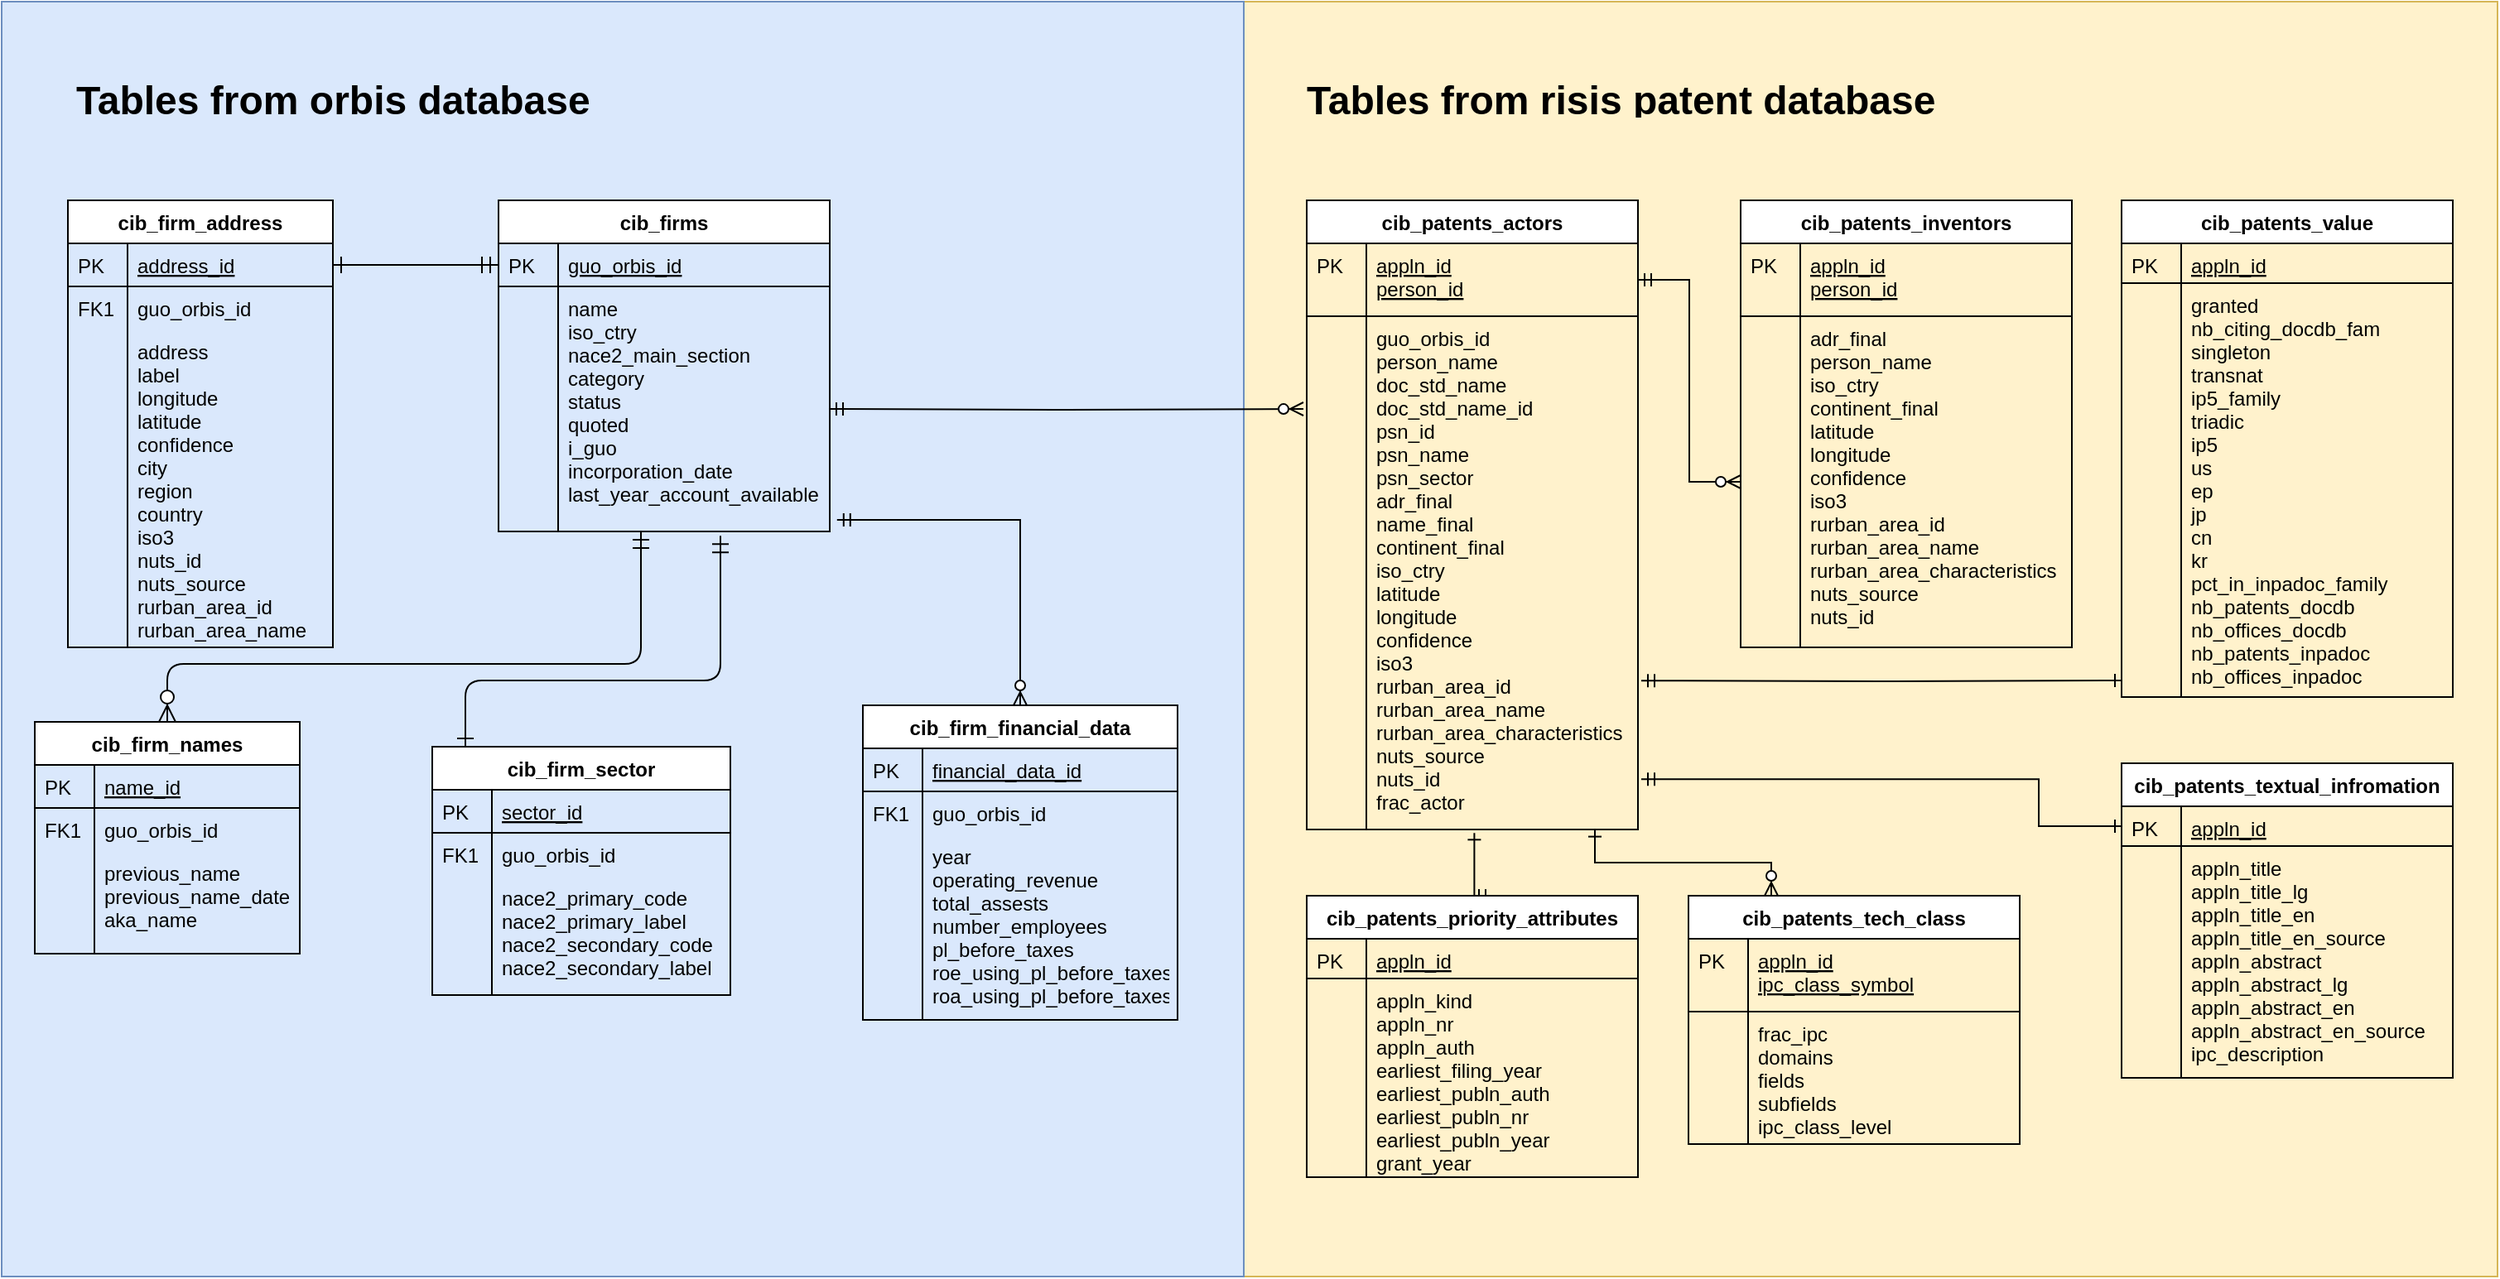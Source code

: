 <mxfile version="12.6.5" type="device"><diagram id="C5RBs43oDa-KdzZeNtuy" name="Page-1"><mxGraphModel dx="1564" dy="2265" grid="1" gridSize="10" guides="1" tooltips="1" connect="1" arrows="1" fold="1" page="1" pageScale="1" pageWidth="827" pageHeight="1169" math="0" shadow="0"><root><mxCell id="WIyWlLk6GJQsqaUBKTNV-0"/><mxCell id="WIyWlLk6GJQsqaUBKTNV-1" parent="WIyWlLk6GJQsqaUBKTNV-0"/><mxCell id="prAbx-u06ErsdP_nJYlg-52" value="" style="whiteSpace=wrap;html=1;fillColor=#fff2cc;strokeColor=#d6b656;" parent="WIyWlLk6GJQsqaUBKTNV-1" vertex="1"><mxGeometry x="830" y="-990" width="757" height="770" as="geometry"/></mxCell><mxCell id="prAbx-u06ErsdP_nJYlg-45" value="" style="whiteSpace=wrap;html=1;fillColor=#dae8fc;strokeColor=#6c8ebf;" parent="WIyWlLk6GJQsqaUBKTNV-1" vertex="1"><mxGeometry x="80" y="-990" width="750" height="770" as="geometry"/></mxCell><mxCell id="zkfFHV4jXpPFQw0GAbJ--51" value="cib_firms" style="swimlane;fontStyle=1;childLayout=stackLayout;horizontal=1;startSize=26;horizontalStack=0;resizeParent=1;resizeLast=0;collapsible=1;marginBottom=0;rounded=0;shadow=0;strokeWidth=1;" parent="WIyWlLk6GJQsqaUBKTNV-1" vertex="1"><mxGeometry x="380" y="-870" width="200" height="200" as="geometry"><mxRectangle x="20" y="80" width="160" height="26" as="alternateBounds"/></mxGeometry></mxCell><mxCell id="zkfFHV4jXpPFQw0GAbJ--52" value="guo_orbis_id" style="shape=partialRectangle;top=0;left=0;right=0;bottom=1;align=left;verticalAlign=top;fillColor=none;spacingLeft=40;spacingRight=4;overflow=hidden;rotatable=0;points=[[0,0.5],[1,0.5]];portConstraint=eastwest;dropTarget=0;rounded=0;shadow=0;strokeWidth=1;fontStyle=4" parent="zkfFHV4jXpPFQw0GAbJ--51" vertex="1"><mxGeometry y="26" width="200" height="26" as="geometry"/></mxCell><mxCell id="zkfFHV4jXpPFQw0GAbJ--53" value="PK" style="shape=partialRectangle;top=0;left=0;bottom=0;fillColor=none;align=left;verticalAlign=top;spacingLeft=4;spacingRight=4;overflow=hidden;rotatable=0;points=[];portConstraint=eastwest;part=1;" parent="zkfFHV4jXpPFQw0GAbJ--52" vertex="1" connectable="0"><mxGeometry width="36" height="26" as="geometry"/></mxCell><mxCell id="zkfFHV4jXpPFQw0GAbJ--54" value="name&#10;iso_ctry&#10;nace2_main_section&#10;category&#10;status&#10;quoted&#10;i_guo&#10;incorporation_date&#10;last_year_account_available&#10;" style="shape=partialRectangle;top=0;left=0;right=0;bottom=0;align=left;verticalAlign=top;fillColor=none;spacingLeft=40;spacingRight=4;overflow=hidden;rotatable=0;points=[[0,0.5],[1,0.5]];portConstraint=eastwest;dropTarget=0;rounded=0;shadow=0;strokeWidth=1;" parent="zkfFHV4jXpPFQw0GAbJ--51" vertex="1"><mxGeometry y="52" width="200" height="148" as="geometry"/></mxCell><mxCell id="zkfFHV4jXpPFQw0GAbJ--55" value="" style="shape=partialRectangle;top=0;left=0;bottom=0;fillColor=none;align=left;verticalAlign=top;spacingLeft=4;spacingRight=4;overflow=hidden;rotatable=0;points=[];portConstraint=eastwest;part=1;" parent="zkfFHV4jXpPFQw0GAbJ--54" vertex="1" connectable="0"><mxGeometry width="36" height="148" as="geometry"/></mxCell><mxCell id="zkfFHV4jXpPFQw0GAbJ--56" value="cib_firm_address" style="swimlane;fontStyle=1;childLayout=stackLayout;horizontal=1;startSize=26;horizontalStack=0;resizeParent=1;resizeLast=0;collapsible=1;marginBottom=0;rounded=0;shadow=0;strokeWidth=1;" parent="WIyWlLk6GJQsqaUBKTNV-1" vertex="1"><mxGeometry x="120" y="-870" width="160" height="270" as="geometry"><mxRectangle x="260" y="80" width="160" height="26" as="alternateBounds"/></mxGeometry></mxCell><mxCell id="zkfFHV4jXpPFQw0GAbJ--57" value="address_id" style="shape=partialRectangle;top=0;left=0;right=0;bottom=1;align=left;verticalAlign=top;fillColor=none;spacingLeft=40;spacingRight=4;overflow=hidden;rotatable=0;points=[[0,0.5],[1,0.5]];portConstraint=eastwest;dropTarget=0;rounded=0;shadow=0;strokeWidth=1;fontStyle=4" parent="zkfFHV4jXpPFQw0GAbJ--56" vertex="1"><mxGeometry y="26" width="160" height="26" as="geometry"/></mxCell><mxCell id="zkfFHV4jXpPFQw0GAbJ--58" value="PK" style="shape=partialRectangle;top=0;left=0;bottom=0;fillColor=none;align=left;verticalAlign=top;spacingLeft=4;spacingRight=4;overflow=hidden;rotatable=0;points=[];portConstraint=eastwest;part=1;" parent="zkfFHV4jXpPFQw0GAbJ--57" vertex="1" connectable="0"><mxGeometry width="36" height="26" as="geometry"/></mxCell><mxCell id="zkfFHV4jXpPFQw0GAbJ--59" value="guo_orbis_id" style="shape=partialRectangle;top=0;left=0;right=0;bottom=0;align=left;verticalAlign=top;fillColor=none;spacingLeft=40;spacingRight=4;overflow=hidden;rotatable=0;points=[[0,0.5],[1,0.5]];portConstraint=eastwest;dropTarget=0;rounded=0;shadow=0;strokeWidth=1;" parent="zkfFHV4jXpPFQw0GAbJ--56" vertex="1"><mxGeometry y="52" width="160" height="26" as="geometry"/></mxCell><mxCell id="zkfFHV4jXpPFQw0GAbJ--60" value="FK1" style="shape=partialRectangle;top=0;left=0;bottom=0;fillColor=none;align=left;verticalAlign=top;spacingLeft=4;spacingRight=4;overflow=hidden;rotatable=0;points=[];portConstraint=eastwest;part=1;" parent="zkfFHV4jXpPFQw0GAbJ--59" vertex="1" connectable="0"><mxGeometry width="36" height="26" as="geometry"/></mxCell><mxCell id="zkfFHV4jXpPFQw0GAbJ--61" value="address&#10;label&#10;longitude&#10;latitude&#10;confidence&#10;city&#10;region&#10;country&#10;iso3&#10;nuts_id&#10;nuts_source&#10;rurban_area_id&#10;rurban_area_name&#10;" style="shape=partialRectangle;top=0;left=0;right=0;bottom=0;align=left;verticalAlign=top;fillColor=none;spacingLeft=40;spacingRight=4;overflow=hidden;rotatable=0;points=[[0,0.5],[1,0.5]];portConstraint=eastwest;dropTarget=0;rounded=0;shadow=0;strokeWidth=1;" parent="zkfFHV4jXpPFQw0GAbJ--56" vertex="1"><mxGeometry y="78" width="160" height="192" as="geometry"/></mxCell><mxCell id="zkfFHV4jXpPFQw0GAbJ--62" value="" style="shape=partialRectangle;top=0;left=0;bottom=0;fillColor=none;align=left;verticalAlign=top;spacingLeft=4;spacingRight=4;overflow=hidden;rotatable=0;points=[];portConstraint=eastwest;part=1;" parent="zkfFHV4jXpPFQw0GAbJ--61" vertex="1" connectable="0"><mxGeometry width="36" height="192" as="geometry"/></mxCell><mxCell id="zkfFHV4jXpPFQw0GAbJ--63" value="" style="edgeStyle=orthogonalEdgeStyle;endArrow=ERone;startArrow=ERmandOne;shadow=0;strokeWidth=1;endSize=8;startSize=8;endFill=0;" parent="WIyWlLk6GJQsqaUBKTNV-1" source="zkfFHV4jXpPFQw0GAbJ--52" target="zkfFHV4jXpPFQw0GAbJ--57" edge="1"><mxGeometry width="100" height="100" relative="1" as="geometry"><mxPoint x="390" y="-490" as="sourcePoint"/><mxPoint x="490" y="-590" as="targetPoint"/></mxGeometry></mxCell><mxCell id="zkfFHV4jXpPFQw0GAbJ--64" value="cib_firm_names" style="swimlane;fontStyle=1;childLayout=stackLayout;horizontal=1;startSize=26;horizontalStack=0;resizeParent=1;resizeLast=0;collapsible=1;marginBottom=0;rounded=0;shadow=0;strokeWidth=1;" parent="WIyWlLk6GJQsqaUBKTNV-1" vertex="1"><mxGeometry x="100" y="-555" width="160" height="140" as="geometry"><mxRectangle x="260" y="270" width="160" height="26" as="alternateBounds"/></mxGeometry></mxCell><mxCell id="zkfFHV4jXpPFQw0GAbJ--65" value="name_id" style="shape=partialRectangle;top=0;left=0;right=0;bottom=1;align=left;verticalAlign=top;fillColor=none;spacingLeft=40;spacingRight=4;overflow=hidden;rotatable=0;points=[[0,0.5],[1,0.5]];portConstraint=eastwest;dropTarget=0;rounded=0;shadow=0;strokeWidth=1;fontStyle=4" parent="zkfFHV4jXpPFQw0GAbJ--64" vertex="1"><mxGeometry y="26" width="160" height="26" as="geometry"/></mxCell><mxCell id="zkfFHV4jXpPFQw0GAbJ--66" value="PK" style="shape=partialRectangle;top=0;left=0;bottom=0;fillColor=none;align=left;verticalAlign=top;spacingLeft=4;spacingRight=4;overflow=hidden;rotatable=0;points=[];portConstraint=eastwest;part=1;" parent="zkfFHV4jXpPFQw0GAbJ--65" vertex="1" connectable="0"><mxGeometry width="36" height="26" as="geometry"/></mxCell><mxCell id="zkfFHV4jXpPFQw0GAbJ--67" value="guo_orbis_id" style="shape=partialRectangle;top=0;left=0;right=0;bottom=0;align=left;verticalAlign=top;fillColor=none;spacingLeft=40;spacingRight=4;overflow=hidden;rotatable=0;points=[[0,0.5],[1,0.5]];portConstraint=eastwest;dropTarget=0;rounded=0;shadow=0;strokeWidth=1;" parent="zkfFHV4jXpPFQw0GAbJ--64" vertex="1"><mxGeometry y="52" width="160" height="26" as="geometry"/></mxCell><mxCell id="zkfFHV4jXpPFQw0GAbJ--68" value="FK1" style="shape=partialRectangle;top=0;left=0;bottom=0;fillColor=none;align=left;verticalAlign=top;spacingLeft=4;spacingRight=4;overflow=hidden;rotatable=0;points=[];portConstraint=eastwest;part=1;" parent="zkfFHV4jXpPFQw0GAbJ--67" vertex="1" connectable="0"><mxGeometry width="36" height="26" as="geometry"/></mxCell><mxCell id="zkfFHV4jXpPFQw0GAbJ--69" value="previous_name&#10;previous_name_date&#10;aka_name&#10;" style="shape=partialRectangle;top=0;left=0;right=0;bottom=0;align=left;verticalAlign=top;fillColor=none;spacingLeft=40;spacingRight=4;overflow=hidden;rotatable=0;points=[[0,0.5],[1,0.5]];portConstraint=eastwest;dropTarget=0;rounded=0;shadow=0;strokeWidth=1;" parent="zkfFHV4jXpPFQw0GAbJ--64" vertex="1"><mxGeometry y="78" width="160" height="62" as="geometry"/></mxCell><mxCell id="zkfFHV4jXpPFQw0GAbJ--70" value="" style="shape=partialRectangle;top=0;left=0;bottom=0;fillColor=none;align=left;verticalAlign=top;spacingLeft=4;spacingRight=4;overflow=hidden;rotatable=0;points=[];portConstraint=eastwest;part=1;" parent="zkfFHV4jXpPFQw0GAbJ--69" vertex="1" connectable="0"><mxGeometry width="36" height="62" as="geometry"/></mxCell><mxCell id="zkfFHV4jXpPFQw0GAbJ--71" value="" style="edgeStyle=orthogonalEdgeStyle;endArrow=ERzeroToMany;startArrow=ERmandOne;shadow=0;strokeWidth=1;endSize=8;startSize=8;exitX=0.43;exitY=1;exitDx=0;exitDy=0;exitPerimeter=0;" parent="WIyWlLk6GJQsqaUBKTNV-1" source="zkfFHV4jXpPFQw0GAbJ--54" target="zkfFHV4jXpPFQw0GAbJ--64" edge="1"><mxGeometry width="100" height="100" relative="1" as="geometry"><mxPoint x="490" y="-698" as="sourcePoint"/><mxPoint x="410" y="-711" as="targetPoint"/><Array as="points"><mxPoint x="466" y="-590"/><mxPoint x="180" y="-590"/></Array></mxGeometry></mxCell><mxCell id="prAbx-u06ErsdP_nJYlg-10" value="cib_firm_sector" style="swimlane;fontStyle=1;childLayout=stackLayout;horizontal=1;startSize=26;horizontalStack=0;resizeParent=1;resizeLast=0;collapsible=1;marginBottom=0;rounded=0;shadow=0;strokeWidth=1;" parent="WIyWlLk6GJQsqaUBKTNV-1" vertex="1"><mxGeometry x="340" y="-540" width="180" height="150" as="geometry"><mxRectangle x="260" y="270" width="160" height="26" as="alternateBounds"/></mxGeometry></mxCell><mxCell id="prAbx-u06ErsdP_nJYlg-11" value="sector_id" style="shape=partialRectangle;top=0;left=0;right=0;bottom=1;align=left;verticalAlign=top;fillColor=none;spacingLeft=40;spacingRight=4;overflow=hidden;rotatable=0;points=[[0,0.5],[1,0.5]];portConstraint=eastwest;dropTarget=0;rounded=0;shadow=0;strokeWidth=1;fontStyle=4" parent="prAbx-u06ErsdP_nJYlg-10" vertex="1"><mxGeometry y="26" width="180" height="26" as="geometry"/></mxCell><mxCell id="prAbx-u06ErsdP_nJYlg-12" value="PK" style="shape=partialRectangle;top=0;left=0;bottom=0;fillColor=none;align=left;verticalAlign=top;spacingLeft=4;spacingRight=4;overflow=hidden;rotatable=0;points=[];portConstraint=eastwest;part=1;" parent="prAbx-u06ErsdP_nJYlg-11" vertex="1" connectable="0"><mxGeometry width="36" height="26" as="geometry"/></mxCell><mxCell id="prAbx-u06ErsdP_nJYlg-13" value="guo_orbis_id" style="shape=partialRectangle;top=0;left=0;right=0;bottom=0;align=left;verticalAlign=top;fillColor=none;spacingLeft=40;spacingRight=4;overflow=hidden;rotatable=0;points=[[0,0.5],[1,0.5]];portConstraint=eastwest;dropTarget=0;rounded=0;shadow=0;strokeWidth=1;" parent="prAbx-u06ErsdP_nJYlg-10" vertex="1"><mxGeometry y="52" width="180" height="26" as="geometry"/></mxCell><mxCell id="prAbx-u06ErsdP_nJYlg-14" value="FK1" style="shape=partialRectangle;top=0;left=0;bottom=0;fillColor=none;align=left;verticalAlign=top;spacingLeft=4;spacingRight=4;overflow=hidden;rotatable=0;points=[];portConstraint=eastwest;part=1;" parent="prAbx-u06ErsdP_nJYlg-13" vertex="1" connectable="0"><mxGeometry width="36" height="26" as="geometry"/></mxCell><mxCell id="prAbx-u06ErsdP_nJYlg-15" value="nace2_primary_code&#10;nace2_primary_label&#10;nace2_secondary_code&#10;nace2_secondary_label&#10;" style="shape=partialRectangle;top=0;left=0;right=0;bottom=0;align=left;verticalAlign=top;fillColor=none;spacingLeft=40;spacingRight=4;overflow=hidden;rotatable=0;points=[[0,0.5],[1,0.5]];portConstraint=eastwest;dropTarget=0;rounded=0;shadow=0;strokeWidth=1;" parent="prAbx-u06ErsdP_nJYlg-10" vertex="1"><mxGeometry y="78" width="180" height="72" as="geometry"/></mxCell><mxCell id="prAbx-u06ErsdP_nJYlg-16" value="" style="shape=partialRectangle;top=0;left=0;bottom=0;fillColor=none;align=left;verticalAlign=top;spacingLeft=4;spacingRight=4;overflow=hidden;rotatable=0;points=[];portConstraint=eastwest;part=1;" parent="prAbx-u06ErsdP_nJYlg-15" vertex="1" connectable="0"><mxGeometry width="36" height="72" as="geometry"/></mxCell><mxCell id="prAbx-u06ErsdP_nJYlg-25" value="" style="edgeStyle=orthogonalEdgeStyle;endArrow=ERone;startArrow=ERmandOne;shadow=0;strokeWidth=1;endSize=8;startSize=8;exitX=0.67;exitY=1.018;exitDx=0;exitDy=0;exitPerimeter=0;endFill=0;" parent="WIyWlLk6GJQsqaUBKTNV-1" source="zkfFHV4jXpPFQw0GAbJ--54" target="prAbx-u06ErsdP_nJYlg-10" edge="1"><mxGeometry width="100" height="100" relative="1" as="geometry"><mxPoint x="406" y="-660" as="sourcePoint"/><mxPoint x="320" y="-570" as="targetPoint"/><Array as="points"><mxPoint x="514" y="-580"/><mxPoint x="360" y="-580"/></Array></mxGeometry></mxCell><mxCell id="prAbx-u06ErsdP_nJYlg-44" value="" style="edgeStyle=orthogonalEdgeStyle;rounded=0;orthogonalLoop=1;jettySize=auto;html=1;endArrow=ERmandOne;endFill=0;startArrow=ERzeroToMany;startFill=1;entryX=1.022;entryY=0.953;entryDx=0;entryDy=0;entryPerimeter=0;" parent="WIyWlLk6GJQsqaUBKTNV-1" source="prAbx-u06ErsdP_nJYlg-26" target="zkfFHV4jXpPFQw0GAbJ--54" edge="1"><mxGeometry relative="1" as="geometry"><mxPoint x="690" y="-645" as="targetPoint"/></mxGeometry></mxCell><mxCell id="prAbx-u06ErsdP_nJYlg-26" value="cib_firm_financial_data" style="swimlane;fontStyle=1;childLayout=stackLayout;horizontal=1;startSize=26;horizontalStack=0;resizeParent=1;resizeLast=0;collapsible=1;marginBottom=0;rounded=0;shadow=0;strokeWidth=1;" parent="WIyWlLk6GJQsqaUBKTNV-1" vertex="1"><mxGeometry x="600" y="-565" width="190" height="190" as="geometry"><mxRectangle x="260" y="270" width="160" height="26" as="alternateBounds"/></mxGeometry></mxCell><mxCell id="prAbx-u06ErsdP_nJYlg-27" value="financial_data_id" style="shape=partialRectangle;top=0;left=0;right=0;bottom=1;align=left;verticalAlign=top;fillColor=none;spacingLeft=40;spacingRight=4;overflow=hidden;rotatable=0;points=[[0,0.5],[1,0.5]];portConstraint=eastwest;dropTarget=0;rounded=0;shadow=0;strokeWidth=1;fontStyle=4" parent="prAbx-u06ErsdP_nJYlg-26" vertex="1"><mxGeometry y="26" width="190" height="26" as="geometry"/></mxCell><mxCell id="prAbx-u06ErsdP_nJYlg-28" value="PK" style="shape=partialRectangle;top=0;left=0;bottom=0;fillColor=none;align=left;verticalAlign=top;spacingLeft=4;spacingRight=4;overflow=hidden;rotatable=0;points=[];portConstraint=eastwest;part=1;" parent="prAbx-u06ErsdP_nJYlg-27" vertex="1" connectable="0"><mxGeometry width="36" height="26" as="geometry"/></mxCell><mxCell id="prAbx-u06ErsdP_nJYlg-29" value="guo_orbis_id" style="shape=partialRectangle;top=0;left=0;right=0;bottom=0;align=left;verticalAlign=top;fillColor=none;spacingLeft=40;spacingRight=4;overflow=hidden;rotatable=0;points=[[0,0.5],[1,0.5]];portConstraint=eastwest;dropTarget=0;rounded=0;shadow=0;strokeWidth=1;" parent="prAbx-u06ErsdP_nJYlg-26" vertex="1"><mxGeometry y="52" width="190" height="26" as="geometry"/></mxCell><mxCell id="prAbx-u06ErsdP_nJYlg-30" value="FK1" style="shape=partialRectangle;top=0;left=0;bottom=0;fillColor=none;align=left;verticalAlign=top;spacingLeft=4;spacingRight=4;overflow=hidden;rotatable=0;points=[];portConstraint=eastwest;part=1;" parent="prAbx-u06ErsdP_nJYlg-29" vertex="1" connectable="0"><mxGeometry width="36" height="26" as="geometry"/></mxCell><mxCell id="prAbx-u06ErsdP_nJYlg-31" value="year&#10;operating_revenue&#10;total_assests&#10;number_employees&#10;pl_before_taxes&#10;roe_using_pl_before_taxes&#10;roa_using_pl_before_taxes" style="shape=partialRectangle;top=0;left=0;right=0;bottom=0;align=left;verticalAlign=top;fillColor=none;spacingLeft=40;spacingRight=4;overflow=hidden;rotatable=0;points=[[0,0.5],[1,0.5]];portConstraint=eastwest;dropTarget=0;rounded=0;shadow=0;strokeWidth=1;" parent="prAbx-u06ErsdP_nJYlg-26" vertex="1"><mxGeometry y="78" width="190" height="112" as="geometry"/></mxCell><mxCell id="prAbx-u06ErsdP_nJYlg-32" value="" style="shape=partialRectangle;top=0;left=0;bottom=0;fillColor=none;align=left;verticalAlign=top;spacingLeft=4;spacingRight=4;overflow=hidden;rotatable=0;points=[];portConstraint=eastwest;part=1;" parent="prAbx-u06ErsdP_nJYlg-31" vertex="1" connectable="0"><mxGeometry width="36" height="112" as="geometry"/></mxCell><mxCell id="prAbx-u06ErsdP_nJYlg-46" value="&lt;h1&gt;Tables from orbis database&lt;/h1&gt;" style="text;html=1;strokeColor=none;fillColor=none;spacing=5;spacingTop=-20;whiteSpace=wrap;overflow=hidden;rounded=0;" parent="WIyWlLk6GJQsqaUBKTNV-1" vertex="1"><mxGeometry x="120" y="-950" width="347" height="30" as="geometry"/></mxCell><mxCell id="prAbx-u06ErsdP_nJYlg-47" value="cib_patents_actors" style="swimlane;fontStyle=1;childLayout=stackLayout;horizontal=1;startSize=26;horizontalStack=0;resizeParent=1;resizeLast=0;collapsible=1;marginBottom=0;rounded=0;shadow=0;strokeWidth=1;" parent="WIyWlLk6GJQsqaUBKTNV-1" vertex="1"><mxGeometry x="868" y="-870" width="200" height="380" as="geometry"><mxRectangle x="20" y="80" width="160" height="26" as="alternateBounds"/></mxGeometry></mxCell><mxCell id="prAbx-u06ErsdP_nJYlg-48" value="appln_id&#10;person_id&#10;" style="shape=partialRectangle;top=0;left=0;right=0;bottom=1;align=left;verticalAlign=top;fillColor=none;spacingLeft=40;spacingRight=4;overflow=hidden;rotatable=0;points=[[0,0.5],[1,0.5]];portConstraint=eastwest;dropTarget=0;rounded=0;shadow=0;strokeWidth=1;fontStyle=4" parent="prAbx-u06ErsdP_nJYlg-47" vertex="1"><mxGeometry y="26" width="200" height="44" as="geometry"/></mxCell><mxCell id="prAbx-u06ErsdP_nJYlg-49" value="PK" style="shape=partialRectangle;top=0;left=0;bottom=0;fillColor=none;align=left;verticalAlign=top;spacingLeft=4;spacingRight=4;overflow=hidden;rotatable=0;points=[];portConstraint=eastwest;part=1;" parent="prAbx-u06ErsdP_nJYlg-48" vertex="1" connectable="0"><mxGeometry width="36" height="44" as="geometry"/></mxCell><mxCell id="prAbx-u06ErsdP_nJYlg-50" value="guo_orbis_id&#10;person_name&#10;doc_std_name&#10;doc_std_name_id&#10;psn_id&#10;psn_name&#10;psn_sector&#10;adr_final&#10;name_final&#10;continent_final&#10;iso_ctry&#10;latitude&#10;longitude&#10;confidence&#10;iso3&#10;rurban_area_id&#10;rurban_area_name&#10;rurban_area_characteristics&#10;nuts_source&#10;nuts_id&#10;frac_actor&#10;" style="shape=partialRectangle;top=0;left=0;right=0;bottom=0;align=left;verticalAlign=top;fillColor=none;spacingLeft=40;spacingRight=4;overflow=hidden;rotatable=0;points=[[0,0.5],[1,0.5]];portConstraint=eastwest;dropTarget=0;rounded=0;shadow=0;strokeWidth=1;" parent="prAbx-u06ErsdP_nJYlg-47" vertex="1"><mxGeometry y="70" width="200" height="310" as="geometry"/></mxCell><mxCell id="prAbx-u06ErsdP_nJYlg-51" value="" style="shape=partialRectangle;top=0;left=0;bottom=0;fillColor=none;align=left;verticalAlign=top;spacingLeft=4;spacingRight=4;overflow=hidden;rotatable=0;points=[];portConstraint=eastwest;part=1;" parent="prAbx-u06ErsdP_nJYlg-50" vertex="1" connectable="0"><mxGeometry width="36" height="310" as="geometry"/></mxCell><mxCell id="prAbx-u06ErsdP_nJYlg-53" value="&lt;h1&gt;Tables from risis patent database&lt;/h1&gt;" style="text;html=1;strokeColor=none;fillColor=none;spacing=5;spacingTop=-20;whiteSpace=wrap;overflow=hidden;rounded=0;" parent="WIyWlLk6GJQsqaUBKTNV-1" vertex="1"><mxGeometry x="863" y="-950" width="432" height="30" as="geometry"/></mxCell><mxCell id="prAbx-u06ErsdP_nJYlg-54" value="" style="edgeStyle=orthogonalEdgeStyle;rounded=0;orthogonalLoop=1;jettySize=auto;html=1;startArrow=ERzeroToMany;startFill=1;endArrow=ERmandOne;endFill=0;entryX=1;entryY=0.5;entryDx=0;entryDy=0;" parent="WIyWlLk6GJQsqaUBKTNV-1" target="zkfFHV4jXpPFQw0GAbJ--54" edge="1"><mxGeometry relative="1" as="geometry"><mxPoint x="866" y="-744" as="sourcePoint"/></mxGeometry></mxCell><mxCell id="prAbx-u06ErsdP_nJYlg-55" value="cib_patents_inventors" style="swimlane;fontStyle=1;childLayout=stackLayout;horizontal=1;startSize=26;horizontalStack=0;resizeParent=1;resizeLast=0;collapsible=1;marginBottom=0;rounded=0;shadow=0;strokeWidth=1;" parent="WIyWlLk6GJQsqaUBKTNV-1" vertex="1"><mxGeometry x="1130" y="-870" width="200" height="270" as="geometry"><mxRectangle x="20" y="80" width="160" height="26" as="alternateBounds"/></mxGeometry></mxCell><mxCell id="prAbx-u06ErsdP_nJYlg-56" value="appln_id&#10;person_id&#10;" style="shape=partialRectangle;top=0;left=0;right=0;bottom=1;align=left;verticalAlign=top;fillColor=none;spacingLeft=40;spacingRight=4;overflow=hidden;rotatable=0;points=[[0,0.5],[1,0.5]];portConstraint=eastwest;dropTarget=0;rounded=0;shadow=0;strokeWidth=1;fontStyle=4" parent="prAbx-u06ErsdP_nJYlg-55" vertex="1"><mxGeometry y="26" width="200" height="44" as="geometry"/></mxCell><mxCell id="prAbx-u06ErsdP_nJYlg-57" value="PK" style="shape=partialRectangle;top=0;left=0;bottom=0;fillColor=none;align=left;verticalAlign=top;spacingLeft=4;spacingRight=4;overflow=hidden;rotatable=0;points=[];portConstraint=eastwest;part=1;" parent="prAbx-u06ErsdP_nJYlg-56" vertex="1" connectable="0"><mxGeometry width="36" height="44" as="geometry"/></mxCell><mxCell id="prAbx-u06ErsdP_nJYlg-58" value="adr_final&#10;person_name&#10;iso_ctry&#10;continent_final&#10;latitude&#10;longitude&#10;confidence&#10;iso3&#10;rurban_area_id&#10;rurban_area_name&#10;rurban_area_characteristics&#10;nuts_source&#10;nuts_id&#10;" style="shape=partialRectangle;top=0;left=0;right=0;bottom=0;align=left;verticalAlign=top;fillColor=none;spacingLeft=40;spacingRight=4;overflow=hidden;rotatable=0;points=[[0,0.5],[1,0.5]];portConstraint=eastwest;dropTarget=0;rounded=0;shadow=0;strokeWidth=1;" parent="prAbx-u06ErsdP_nJYlg-55" vertex="1"><mxGeometry y="70" width="200" height="200" as="geometry"/></mxCell><mxCell id="prAbx-u06ErsdP_nJYlg-59" value="" style="shape=partialRectangle;top=0;left=0;bottom=0;fillColor=none;align=left;verticalAlign=top;spacingLeft=4;spacingRight=4;overflow=hidden;rotatable=0;points=[];portConstraint=eastwest;part=1;" parent="prAbx-u06ErsdP_nJYlg-58" vertex="1" connectable="0"><mxGeometry width="36" height="200" as="geometry"/></mxCell><mxCell id="prAbx-u06ErsdP_nJYlg-100" style="edgeStyle=orthogonalEdgeStyle;rounded=0;orthogonalLoop=1;jettySize=auto;html=1;exitX=0.5;exitY=0;exitDx=0;exitDy=0;entryX=0.506;entryY=1.007;entryDx=0;entryDy=0;entryPerimeter=0;startArrow=ERmandOne;startFill=0;endArrow=ERone;endFill=0;" parent="WIyWlLk6GJQsqaUBKTNV-1" source="prAbx-u06ErsdP_nJYlg-60" target="prAbx-u06ErsdP_nJYlg-50" edge="1"><mxGeometry relative="1" as="geometry"/></mxCell><mxCell id="prAbx-u06ErsdP_nJYlg-60" value="cib_patents_priority_attributes" style="swimlane;fontStyle=1;childLayout=stackLayout;horizontal=1;startSize=26;horizontalStack=0;resizeParent=1;resizeLast=0;collapsible=1;marginBottom=0;rounded=0;shadow=0;strokeWidth=1;" parent="WIyWlLk6GJQsqaUBKTNV-1" vertex="1"><mxGeometry x="868" y="-450" width="200" height="170" as="geometry"><mxRectangle x="20" y="80" width="160" height="26" as="alternateBounds"/></mxGeometry></mxCell><mxCell id="prAbx-u06ErsdP_nJYlg-61" value="appln_id&#10;" style="shape=partialRectangle;top=0;left=0;right=0;bottom=1;align=left;verticalAlign=top;fillColor=none;spacingLeft=40;spacingRight=4;overflow=hidden;rotatable=0;points=[[0,0.5],[1,0.5]];portConstraint=eastwest;dropTarget=0;rounded=0;shadow=0;strokeWidth=1;fontStyle=4" parent="prAbx-u06ErsdP_nJYlg-60" vertex="1"><mxGeometry y="26" width="200" height="24" as="geometry"/></mxCell><mxCell id="prAbx-u06ErsdP_nJYlg-62" value="PK" style="shape=partialRectangle;top=0;left=0;bottom=0;fillColor=none;align=left;verticalAlign=top;spacingLeft=4;spacingRight=4;overflow=hidden;rotatable=0;points=[];portConstraint=eastwest;part=1;" parent="prAbx-u06ErsdP_nJYlg-61" vertex="1" connectable="0"><mxGeometry width="36" height="24" as="geometry"/></mxCell><mxCell id="prAbx-u06ErsdP_nJYlg-63" value="appln_kind&#10;appln_nr&#10;appln_auth&#10;earliest_filing_year&#10;earliest_publn_auth&#10;earliest_publn_nr&#10;earliest_publn_year&#10;grant_year&#10;" style="shape=partialRectangle;top=0;left=0;right=0;bottom=0;align=left;verticalAlign=top;fillColor=none;spacingLeft=40;spacingRight=4;overflow=hidden;rotatable=0;points=[[0,0.5],[1,0.5]];portConstraint=eastwest;dropTarget=0;rounded=0;shadow=0;strokeWidth=1;" parent="prAbx-u06ErsdP_nJYlg-60" vertex="1"><mxGeometry y="50" width="200" height="120" as="geometry"/></mxCell><mxCell id="prAbx-u06ErsdP_nJYlg-64" value="" style="shape=partialRectangle;top=0;left=0;bottom=0;fillColor=none;align=left;verticalAlign=top;spacingLeft=4;spacingRight=4;overflow=hidden;rotatable=0;points=[];portConstraint=eastwest;part=1;" parent="prAbx-u06ErsdP_nJYlg-63" vertex="1" connectable="0"><mxGeometry width="36" height="120" as="geometry"/></mxCell><mxCell id="prAbx-u06ErsdP_nJYlg-67" value="" style="edgeStyle=orthogonalEdgeStyle;rounded=0;orthogonalLoop=1;jettySize=auto;html=1;startArrow=ERmandOne;startFill=0;endArrow=ERzeroToMany;endFill=1;" parent="WIyWlLk6GJQsqaUBKTNV-1" source="prAbx-u06ErsdP_nJYlg-48" target="prAbx-u06ErsdP_nJYlg-58" edge="1"><mxGeometry relative="1" as="geometry"/></mxCell><mxCell id="prAbx-u06ErsdP_nJYlg-68" value="cib_patents_textual_infromation" style="swimlane;fontStyle=1;childLayout=stackLayout;horizontal=1;startSize=26;horizontalStack=0;resizeParent=1;resizeLast=0;collapsible=1;marginBottom=0;rounded=0;shadow=0;strokeWidth=1;" parent="WIyWlLk6GJQsqaUBKTNV-1" vertex="1"><mxGeometry x="1360" y="-530" width="200" height="190" as="geometry"><mxRectangle x="20" y="80" width="160" height="26" as="alternateBounds"/></mxGeometry></mxCell><mxCell id="prAbx-u06ErsdP_nJYlg-69" value="appln_id&#10;" style="shape=partialRectangle;top=0;left=0;right=0;bottom=1;align=left;verticalAlign=top;fillColor=none;spacingLeft=40;spacingRight=4;overflow=hidden;rotatable=0;points=[[0,0.5],[1,0.5]];portConstraint=eastwest;dropTarget=0;rounded=0;shadow=0;strokeWidth=1;fontStyle=4" parent="prAbx-u06ErsdP_nJYlg-68" vertex="1"><mxGeometry y="26" width="200" height="24" as="geometry"/></mxCell><mxCell id="prAbx-u06ErsdP_nJYlg-70" value="PK" style="shape=partialRectangle;top=0;left=0;bottom=0;fillColor=none;align=left;verticalAlign=top;spacingLeft=4;spacingRight=4;overflow=hidden;rotatable=0;points=[];portConstraint=eastwest;part=1;" parent="prAbx-u06ErsdP_nJYlg-69" vertex="1" connectable="0"><mxGeometry width="36" height="24" as="geometry"/></mxCell><mxCell id="prAbx-u06ErsdP_nJYlg-71" value="appln_title&#10;appln_title_lg&#10;appln_title_en&#10;appln_title_en_source&#10;appln_abstract&#10;appln_abstract_lg&#10;appln_abstract_en&#10;appln_abstract_en_source&#10;ipc_description&#10;" style="shape=partialRectangle;top=0;left=0;right=0;bottom=0;align=left;verticalAlign=top;fillColor=none;spacingLeft=40;spacingRight=4;overflow=hidden;rotatable=0;points=[[0,0.5],[1,0.5]];portConstraint=eastwest;dropTarget=0;rounded=0;shadow=0;strokeWidth=1;" parent="prAbx-u06ErsdP_nJYlg-68" vertex="1"><mxGeometry y="50" width="200" height="140" as="geometry"/></mxCell><mxCell id="prAbx-u06ErsdP_nJYlg-72" value="" style="shape=partialRectangle;top=0;left=0;bottom=0;fillColor=none;align=left;verticalAlign=top;spacingLeft=4;spacingRight=4;overflow=hidden;rotatable=0;points=[];portConstraint=eastwest;part=1;" parent="prAbx-u06ErsdP_nJYlg-71" vertex="1" connectable="0"><mxGeometry width="36" height="140" as="geometry"/></mxCell><mxCell id="prAbx-u06ErsdP_nJYlg-73" value="cib_patents_value" style="swimlane;fontStyle=1;childLayout=stackLayout;horizontal=1;startSize=26;horizontalStack=0;resizeParent=1;resizeLast=0;collapsible=1;marginBottom=0;rounded=0;shadow=0;strokeWidth=1;" parent="WIyWlLk6GJQsqaUBKTNV-1" vertex="1"><mxGeometry x="1360" y="-870" width="200" height="300" as="geometry"><mxRectangle x="20" y="80" width="160" height="26" as="alternateBounds"/></mxGeometry></mxCell><mxCell id="prAbx-u06ErsdP_nJYlg-74" value="appln_id" style="shape=partialRectangle;top=0;left=0;right=0;bottom=1;align=left;verticalAlign=top;fillColor=none;spacingLeft=40;spacingRight=4;overflow=hidden;rotatable=0;points=[[0,0.5],[1,0.5]];portConstraint=eastwest;dropTarget=0;rounded=0;shadow=0;strokeWidth=1;fontStyle=4" parent="prAbx-u06ErsdP_nJYlg-73" vertex="1"><mxGeometry y="26" width="200" height="24" as="geometry"/></mxCell><mxCell id="prAbx-u06ErsdP_nJYlg-75" value="PK" style="shape=partialRectangle;top=0;left=0;bottom=0;fillColor=none;align=left;verticalAlign=top;spacingLeft=4;spacingRight=4;overflow=hidden;rotatable=0;points=[];portConstraint=eastwest;part=1;" parent="prAbx-u06ErsdP_nJYlg-74" vertex="1" connectable="0"><mxGeometry width="36" height="24" as="geometry"/></mxCell><mxCell id="prAbx-u06ErsdP_nJYlg-76" value="granted&#10;nb_citing_docdb_fam&#10;singleton&#10;transnat&#10;ip5_family&#10;triadic&#10;ip5&#10;us&#10;ep&#10;jp&#10;cn&#10;kr&#10;pct_in_inpadoc_family&#10;nb_patents_docdb&#10;nb_offices_docdb&#10;nb_patents_inpadoc&#10;nb_offices_inpadoc&#10;" style="shape=partialRectangle;top=0;left=0;right=0;bottom=0;align=left;verticalAlign=top;fillColor=none;spacingLeft=40;spacingRight=4;overflow=hidden;rotatable=0;points=[[0,0.5],[1,0.5]];portConstraint=eastwest;dropTarget=0;rounded=0;shadow=0;strokeWidth=1;" parent="prAbx-u06ErsdP_nJYlg-73" vertex="1"><mxGeometry y="50" width="200" height="250" as="geometry"/></mxCell><mxCell id="prAbx-u06ErsdP_nJYlg-77" value="" style="shape=partialRectangle;top=0;left=0;bottom=0;fillColor=none;align=left;verticalAlign=top;spacingLeft=4;spacingRight=4;overflow=hidden;rotatable=0;points=[];portConstraint=eastwest;part=1;" parent="prAbx-u06ErsdP_nJYlg-76" vertex="1" connectable="0"><mxGeometry width="36" height="250.0" as="geometry"/></mxCell><mxCell id="_Z5JzLbGmH8VMIvLyVsU-2" value="" style="edgeStyle=orthogonalEdgeStyle;rounded=0;orthogonalLoop=1;jettySize=auto;html=1;startArrow=ERone;startFill=0;endArrow=ERmandOne;endFill=0;entryX=1.01;entryY=0.71;entryDx=0;entryDy=0;entryPerimeter=0;" edge="1" parent="prAbx-u06ErsdP_nJYlg-73" target="prAbx-u06ErsdP_nJYlg-50"><mxGeometry relative="1" as="geometry"><mxPoint y="290" as="sourcePoint"/><mxPoint x="-270" y="290" as="targetPoint"/><Array as="points"/></mxGeometry></mxCell><mxCell id="_Z5JzLbGmH8VMIvLyVsU-4" style="edgeStyle=orthogonalEdgeStyle;rounded=0;orthogonalLoop=1;jettySize=auto;html=1;exitX=0.25;exitY=0;exitDx=0;exitDy=0;entryX=0.87;entryY=1.001;entryDx=0;entryDy=0;entryPerimeter=0;startArrow=ERzeroToMany;startFill=1;endArrow=ERone;endFill=0;" edge="1" parent="WIyWlLk6GJQsqaUBKTNV-1" source="prAbx-u06ErsdP_nJYlg-101" target="prAbx-u06ErsdP_nJYlg-50"><mxGeometry relative="1" as="geometry"/></mxCell><mxCell id="prAbx-u06ErsdP_nJYlg-101" value="cib_patents_tech_class" style="swimlane;fontStyle=1;childLayout=stackLayout;horizontal=1;startSize=26;horizontalStack=0;resizeParent=1;resizeLast=0;collapsible=1;marginBottom=0;rounded=0;shadow=0;strokeWidth=1;" parent="WIyWlLk6GJQsqaUBKTNV-1" vertex="1"><mxGeometry x="1098.5" y="-450" width="200" height="150" as="geometry"><mxRectangle x="20" y="80" width="160" height="26" as="alternateBounds"/></mxGeometry></mxCell><mxCell id="prAbx-u06ErsdP_nJYlg-102" value="appln_id&#10;ipc_class_symbol&#10;" style="shape=partialRectangle;top=0;left=0;right=0;bottom=1;align=left;verticalAlign=top;fillColor=none;spacingLeft=40;spacingRight=4;overflow=hidden;rotatable=0;points=[[0,0.5],[1,0.5]];portConstraint=eastwest;dropTarget=0;rounded=0;shadow=0;strokeWidth=1;fontStyle=4" parent="prAbx-u06ErsdP_nJYlg-101" vertex="1"><mxGeometry y="26" width="200" height="44" as="geometry"/></mxCell><mxCell id="prAbx-u06ErsdP_nJYlg-103" value="PK" style="shape=partialRectangle;top=0;left=0;bottom=0;fillColor=none;align=left;verticalAlign=top;spacingLeft=4;spacingRight=4;overflow=hidden;rotatable=0;points=[];portConstraint=eastwest;part=1;" parent="prAbx-u06ErsdP_nJYlg-102" vertex="1" connectable="0"><mxGeometry width="36" height="44" as="geometry"/></mxCell><mxCell id="prAbx-u06ErsdP_nJYlg-104" value="frac_ipc&#10;domains&#10;fields&#10;subfields&#10;ipc_class_level&#10;" style="shape=partialRectangle;top=0;left=0;right=0;bottom=0;align=left;verticalAlign=top;fillColor=none;spacingLeft=40;spacingRight=4;overflow=hidden;rotatable=0;points=[[0,0.5],[1,0.5]];portConstraint=eastwest;dropTarget=0;rounded=0;shadow=0;strokeWidth=1;" parent="prAbx-u06ErsdP_nJYlg-101" vertex="1"><mxGeometry y="70" width="200" height="80" as="geometry"/></mxCell><mxCell id="prAbx-u06ErsdP_nJYlg-105" value="" style="shape=partialRectangle;top=0;left=0;bottom=0;fillColor=none;align=left;verticalAlign=top;spacingLeft=4;spacingRight=4;overflow=hidden;rotatable=0;points=[];portConstraint=eastwest;part=1;" parent="prAbx-u06ErsdP_nJYlg-104" vertex="1" connectable="0"><mxGeometry width="36" height="80" as="geometry"/></mxCell><mxCell id="_Z5JzLbGmH8VMIvLyVsU-3" value="" style="edgeStyle=orthogonalEdgeStyle;rounded=0;orthogonalLoop=1;jettySize=auto;html=1;startArrow=ERone;startFill=0;endArrow=ERmandOne;endFill=0;exitX=0;exitY=0.5;exitDx=0;exitDy=0;entryX=1.01;entryY=0.902;entryDx=0;entryDy=0;entryPerimeter=0;" edge="1" parent="WIyWlLk6GJQsqaUBKTNV-1" source="prAbx-u06ErsdP_nJYlg-69" target="prAbx-u06ErsdP_nJYlg-50"><mxGeometry relative="1" as="geometry"><mxPoint x="1412" y="-510.25" as="sourcePoint"/><mxPoint x="1120" y="-510" as="targetPoint"/><Array as="points"><mxPoint x="1310" y="-492"/><mxPoint x="1310" y="-520"/></Array></mxGeometry></mxCell></root></mxGraphModel></diagram></mxfile>